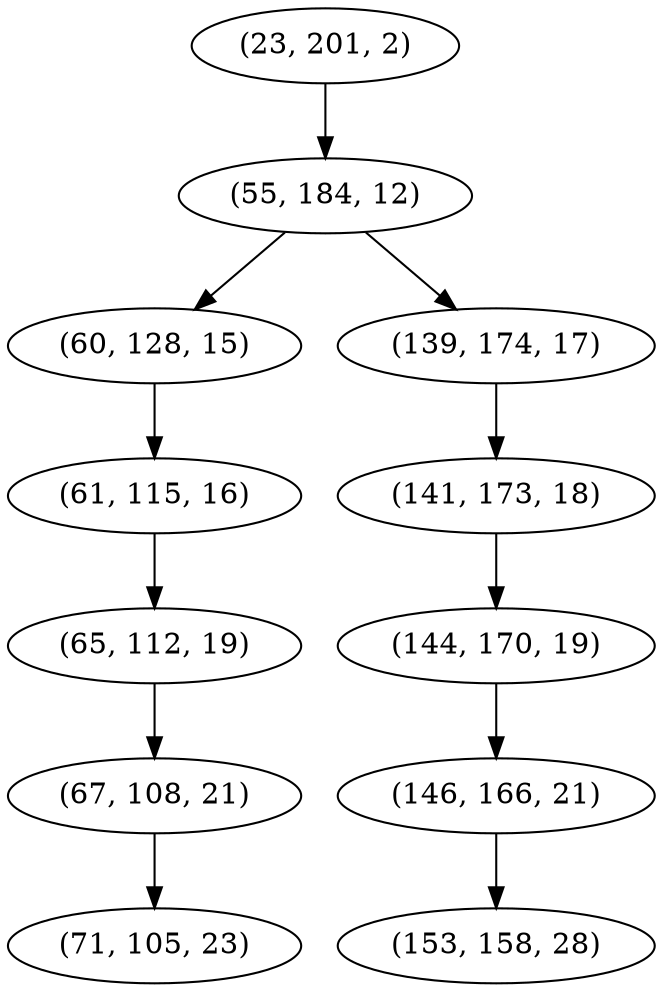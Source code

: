 digraph tree {
    "(23, 201, 2)";
    "(55, 184, 12)";
    "(60, 128, 15)";
    "(61, 115, 16)";
    "(65, 112, 19)";
    "(67, 108, 21)";
    "(71, 105, 23)";
    "(139, 174, 17)";
    "(141, 173, 18)";
    "(144, 170, 19)";
    "(146, 166, 21)";
    "(153, 158, 28)";
    "(23, 201, 2)" -> "(55, 184, 12)";
    "(55, 184, 12)" -> "(60, 128, 15)";
    "(55, 184, 12)" -> "(139, 174, 17)";
    "(60, 128, 15)" -> "(61, 115, 16)";
    "(61, 115, 16)" -> "(65, 112, 19)";
    "(65, 112, 19)" -> "(67, 108, 21)";
    "(67, 108, 21)" -> "(71, 105, 23)";
    "(139, 174, 17)" -> "(141, 173, 18)";
    "(141, 173, 18)" -> "(144, 170, 19)";
    "(144, 170, 19)" -> "(146, 166, 21)";
    "(146, 166, 21)" -> "(153, 158, 28)";
}
